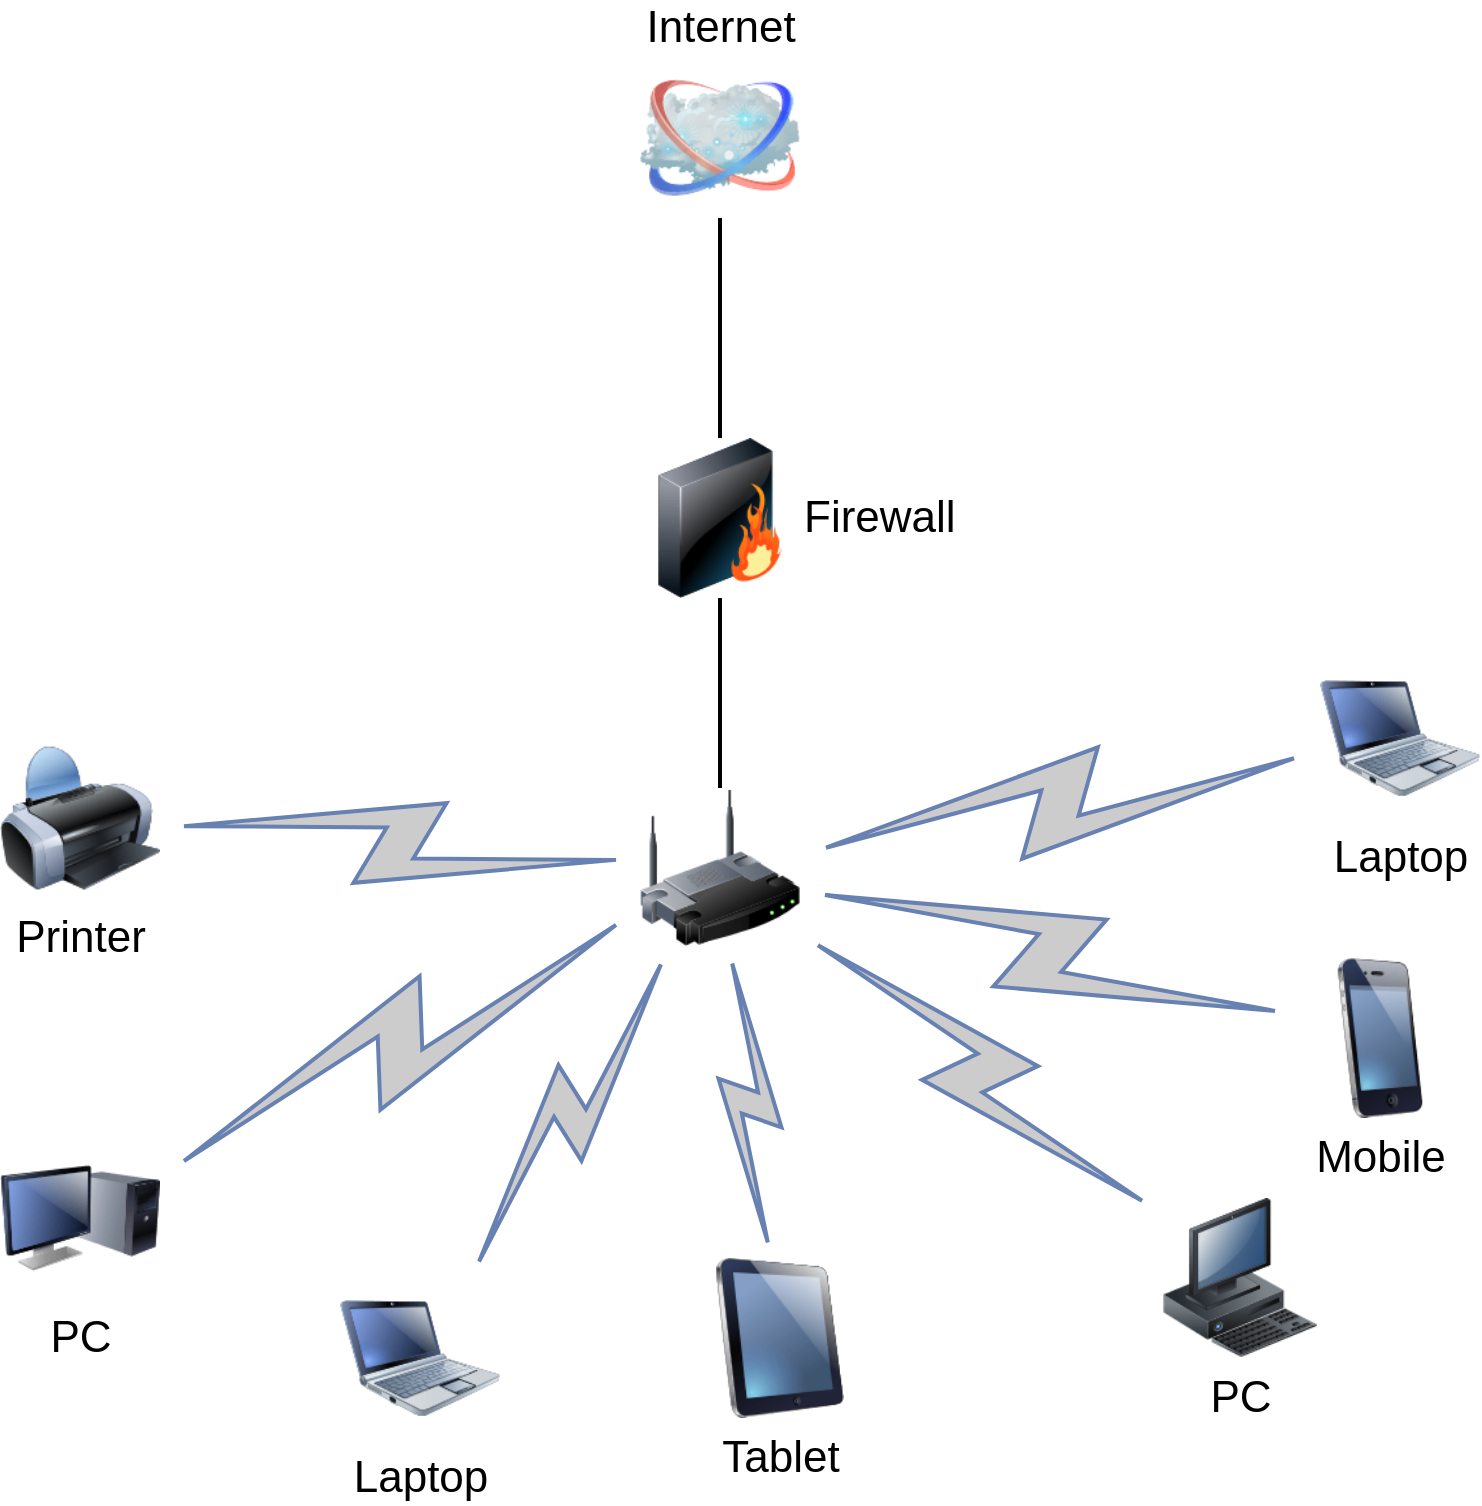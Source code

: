 <mxfile version="26.0.6">
  <diagram name="Page-1" id="55a83fd1-7818-8e21-69c5-c3457e3827bb">
    <mxGraphModel dx="1750" dy="968" grid="1" gridSize="10" guides="1" tooltips="1" connect="1" arrows="1" fold="1" page="1" pageScale="1" pageWidth="1100" pageHeight="850" background="none" math="0" shadow="0">
      <root>
        <mxCell id="0" />
        <mxCell id="1" parent="0" />
        <mxCell id="69ecfefc5c41e42c-18" style="edgeStyle=none;rounded=0;html=1;labelBackgroundColor=none;endArrow=none;strokeWidth=2;fontFamily=Verdana;fontSize=22" parent="1" source="69ecfefc5c41e42c-1" target="69ecfefc5c41e42c-3" edge="1">
          <mxGeometry relative="1" as="geometry" />
        </mxCell>
        <mxCell id="69ecfefc5c41e42c-1" value="" style="image;html=1;labelBackgroundColor=#ffffff;image=img/lib/clip_art/networking/Wireless_Router_128x128.png;rounded=1;shadow=0;comic=0;strokeWidth=2;fontSize=22" parent="1" vertex="1">
          <mxGeometry x="470" y="465" width="80" height="80" as="geometry" />
        </mxCell>
        <mxCell id="69ecfefc5c41e42c-2" value="Internet" style="image;html=1;labelBackgroundColor=#ffffff;image=img/lib/clip_art/networking/Cloud_128x128.png;rounded=1;shadow=0;comic=0;strokeWidth=2;fontSize=22;labelPosition=center;verticalLabelPosition=top;align=center;verticalAlign=bottom;" parent="1" vertex="1">
          <mxGeometry x="470" y="100" width="80" height="80" as="geometry" />
        </mxCell>
        <mxCell id="69ecfefc5c41e42c-19" style="edgeStyle=none;rounded=0;html=1;labelBackgroundColor=none;endArrow=none;strokeWidth=2;fontFamily=Verdana;fontSize=22" parent="1" source="69ecfefc5c41e42c-3" target="69ecfefc5c41e42c-2" edge="1">
          <mxGeometry relative="1" as="geometry" />
        </mxCell>
        <mxCell id="69ecfefc5c41e42c-3" value="Firewall" style="image;html=1;labelBackgroundColor=#ffffff;image=img/lib/clip_art/networking/Firewall_128x128.png;rounded=1;shadow=0;comic=0;strokeWidth=2;fontSize=22;labelPosition=right;verticalLabelPosition=middle;align=left;verticalAlign=middle;" parent="1" vertex="1">
          <mxGeometry x="470" y="290" width="80" height="80" as="geometry" />
        </mxCell>
        <mxCell id="69ecfefc5c41e42c-4" value="Tablet" style="image;html=1;labelBackgroundColor=#ffffff;image=img/lib/clip_art/computers/iPad_128x128.png;rounded=1;shadow=0;comic=0;strokeWidth=2;fontSize=22" parent="1" vertex="1">
          <mxGeometry x="500" y="700" width="80" height="80" as="geometry" />
        </mxCell>
        <mxCell id="69ecfefc5c41e42c-5" value="PC" style="image;html=1;labelBackgroundColor=#ffffff;image=img/lib/clip_art/computers/Monitor_Tower_128x128.png;rounded=1;shadow=0;comic=0;strokeWidth=2;fontSize=22" parent="1" vertex="1">
          <mxGeometry x="150" y="640" width="80" height="80" as="geometry" />
        </mxCell>
        <mxCell id="69ecfefc5c41e42c-6" value="Printer" style="image;html=1;labelBackgroundColor=#ffffff;image=img/lib/clip_art/computers/Printer_128x128.png;rounded=1;shadow=0;comic=0;strokeWidth=2;fontSize=22" parent="1" vertex="1">
          <mxGeometry x="150" y="440" width="80" height="80" as="geometry" />
        </mxCell>
        <mxCell id="69ecfefc5c41e42c-7" value="PC" style="image;html=1;labelBackgroundColor=#ffffff;image=img/lib/clip_art/computers/Workstation_128x128.png;rounded=1;shadow=0;comic=0;strokeWidth=2;fontSize=22" parent="1" vertex="1">
          <mxGeometry x="730" y="670" width="80" height="80" as="geometry" />
        </mxCell>
        <mxCell id="69ecfefc5c41e42c-8" value="Mobile" style="image;html=1;labelBackgroundColor=#ffffff;image=img/lib/clip_art/telecommunication/iPhone_128x128.png;rounded=1;shadow=0;comic=0;strokeWidth=2;fontSize=22" parent="1" vertex="1">
          <mxGeometry x="800" y="550" width="80" height="80" as="geometry" />
        </mxCell>
        <mxCell id="69ecfefc5c41e42c-9" value="Laptop" style="image;html=1;labelBackgroundColor=#ffffff;image=img/lib/clip_art/computers/Netbook_128x128.png;rounded=1;shadow=0;comic=0;strokeColor=#000000;strokeWidth=2;fillColor=#FFFFFF;fontSize=22;fontColor=#000000;" parent="1" vertex="1">
          <mxGeometry x="810" y="400" width="80" height="80" as="geometry" />
        </mxCell>
        <mxCell id="69ecfefc5c41e42c-10" value="Laptop" style="image;html=1;labelBackgroundColor=#ffffff;image=img/lib/clip_art/computers/Netbook_128x128.png;rounded=1;shadow=0;comic=0;strokeWidth=2;fontSize=22" parent="1" vertex="1">
          <mxGeometry x="320" y="710" width="80" height="80" as="geometry" />
        </mxCell>
        <mxCell id="69ecfefc5c41e42c-11" value="" style="html=1;fillColor=#CCCCCC;strokeColor=#6881B3;gradientColor=none;gradientDirection=north;strokeWidth=2;shape=mxgraph.networks.comm_link_edge;html=1;labelBackgroundColor=none;endArrow=none;fontFamily=Verdana;fontSize=22;fontColor=#000000;" parent="1" source="69ecfefc5c41e42c-6" target="69ecfefc5c41e42c-1" edge="1">
          <mxGeometry width="100" height="100" relative="1" as="geometry">
            <mxPoint x="300" y="390" as="sourcePoint" />
            <mxPoint x="400" y="290" as="targetPoint" />
          </mxGeometry>
        </mxCell>
        <mxCell id="69ecfefc5c41e42c-12" value="" style="html=1;fillColor=#CCCCCC;strokeColor=#6881B3;gradientColor=none;gradientDirection=north;strokeWidth=2;shape=mxgraph.networks.comm_link_edge;html=1;labelBackgroundColor=none;endArrow=none;fontFamily=Verdana;fontSize=22;fontColor=#000000;fontStyle=1" parent="1" source="69ecfefc5c41e42c-5" target="69ecfefc5c41e42c-1" edge="1">
          <mxGeometry width="100" height="100" relative="1" as="geometry">
            <mxPoint x="320" y="481.957" as="sourcePoint" />
            <mxPoint x="470" y="508.043" as="targetPoint" />
          </mxGeometry>
        </mxCell>
        <mxCell id="69ecfefc5c41e42c-13" value="" style="html=1;fillColor=#CCCCCC;strokeColor=#6881B3;gradientColor=none;gradientDirection=north;strokeWidth=2;shape=mxgraph.networks.comm_link_edge;html=1;labelBackgroundColor=none;endArrow=none;fontFamily=Verdana;fontSize=22;fontColor=#000000;" parent="1" source="69ecfefc5c41e42c-10" target="69ecfefc5c41e42c-1" edge="1">
          <mxGeometry width="100" height="100" relative="1" as="geometry">
            <mxPoint x="330" y="491.957" as="sourcePoint" />
            <mxPoint x="480" y="518.043" as="targetPoint" />
          </mxGeometry>
        </mxCell>
        <mxCell id="69ecfefc5c41e42c-14" value="" style="html=1;fillColor=#CCCCCC;strokeColor=#6881B3;gradientColor=none;gradientDirection=north;strokeWidth=2;shape=mxgraph.networks.comm_link_edge;html=1;labelBackgroundColor=none;endArrow=none;fontFamily=Verdana;fontSize=22;fontColor=#000000;" parent="1" source="69ecfefc5c41e42c-4" target="69ecfefc5c41e42c-1" edge="1">
          <mxGeometry width="100" height="100" relative="1" as="geometry">
            <mxPoint x="340" y="501.957" as="sourcePoint" />
            <mxPoint x="490" y="528.043" as="targetPoint" />
          </mxGeometry>
        </mxCell>
        <mxCell id="69ecfefc5c41e42c-15" value="" style="html=1;fillColor=#CCCCCC;strokeColor=#6881B3;gradientColor=none;gradientDirection=north;strokeWidth=2;shape=mxgraph.networks.comm_link_edge;html=1;labelBackgroundColor=none;endArrow=none;fontFamily=Verdana;fontSize=22;fontColor=#000000;" parent="1" source="69ecfefc5c41e42c-7" target="69ecfefc5c41e42c-1" edge="1">
          <mxGeometry width="100" height="100" relative="1" as="geometry">
            <mxPoint x="350" y="511.957" as="sourcePoint" />
            <mxPoint x="500" y="538.043" as="targetPoint" />
          </mxGeometry>
        </mxCell>
        <mxCell id="69ecfefc5c41e42c-16" value="" style="html=1;fillColor=#CCCCCC;strokeColor=#6881B3;gradientColor=none;gradientDirection=north;strokeWidth=2;shape=mxgraph.networks.comm_link_edge;html=1;labelBackgroundColor=none;endArrow=none;fontFamily=Verdana;fontSize=22;fontColor=#000000;" parent="1" source="69ecfefc5c41e42c-8" target="69ecfefc5c41e42c-1" edge="1">
          <mxGeometry width="100" height="100" relative="1" as="geometry">
            <mxPoint x="360" y="521.957" as="sourcePoint" />
            <mxPoint x="510" y="548.043" as="targetPoint" />
          </mxGeometry>
        </mxCell>
        <mxCell id="69ecfefc5c41e42c-17" value="" style="html=1;fillColor=#CCCCCC;strokeColor=#6881B3;gradientColor=none;gradientDirection=north;strokeWidth=2;shape=mxgraph.networks.comm_link_edge;html=1;labelBackgroundColor=none;endArrow=none;fontFamily=Verdana;fontSize=22;fontColor=#000000;" parent="1" source="69ecfefc5c41e42c-9" target="69ecfefc5c41e42c-1" edge="1">
          <mxGeometry width="100" height="100" relative="1" as="geometry">
            <mxPoint x="370" y="531.957" as="sourcePoint" />
            <mxPoint x="520" y="558.043" as="targetPoint" />
          </mxGeometry>
        </mxCell>
      </root>
    </mxGraphModel>
  </diagram>
</mxfile>
